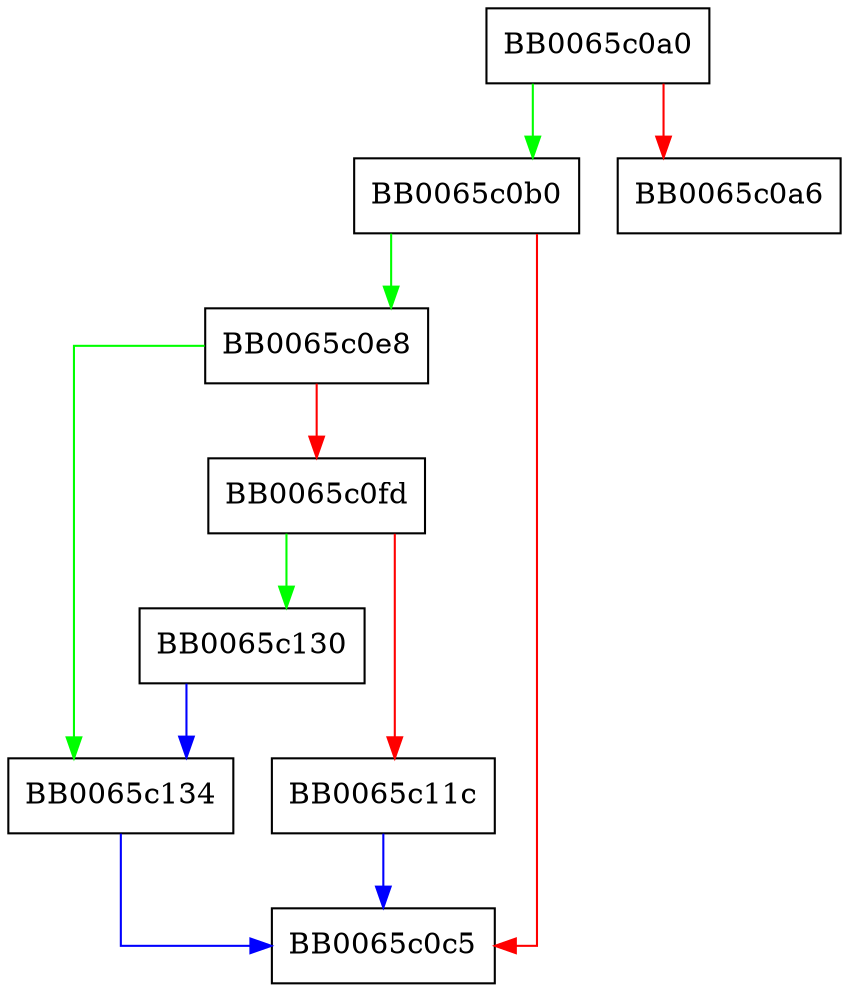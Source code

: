 digraph addr_expand {
  node [shape="box"];
  graph [splines=ortho];
  BB0065c0a0 -> BB0065c0b0 [color="green"];
  BB0065c0a0 -> BB0065c0a6 [color="red"];
  BB0065c0b0 -> BB0065c0e8 [color="green"];
  BB0065c0b0 -> BB0065c0c5 [color="red"];
  BB0065c0e8 -> BB0065c134 [color="green"];
  BB0065c0e8 -> BB0065c0fd [color="red"];
  BB0065c0fd -> BB0065c130 [color="green"];
  BB0065c0fd -> BB0065c11c [color="red"];
  BB0065c11c -> BB0065c0c5 [color="blue"];
  BB0065c130 -> BB0065c134 [color="blue"];
  BB0065c134 -> BB0065c0c5 [color="blue"];
}